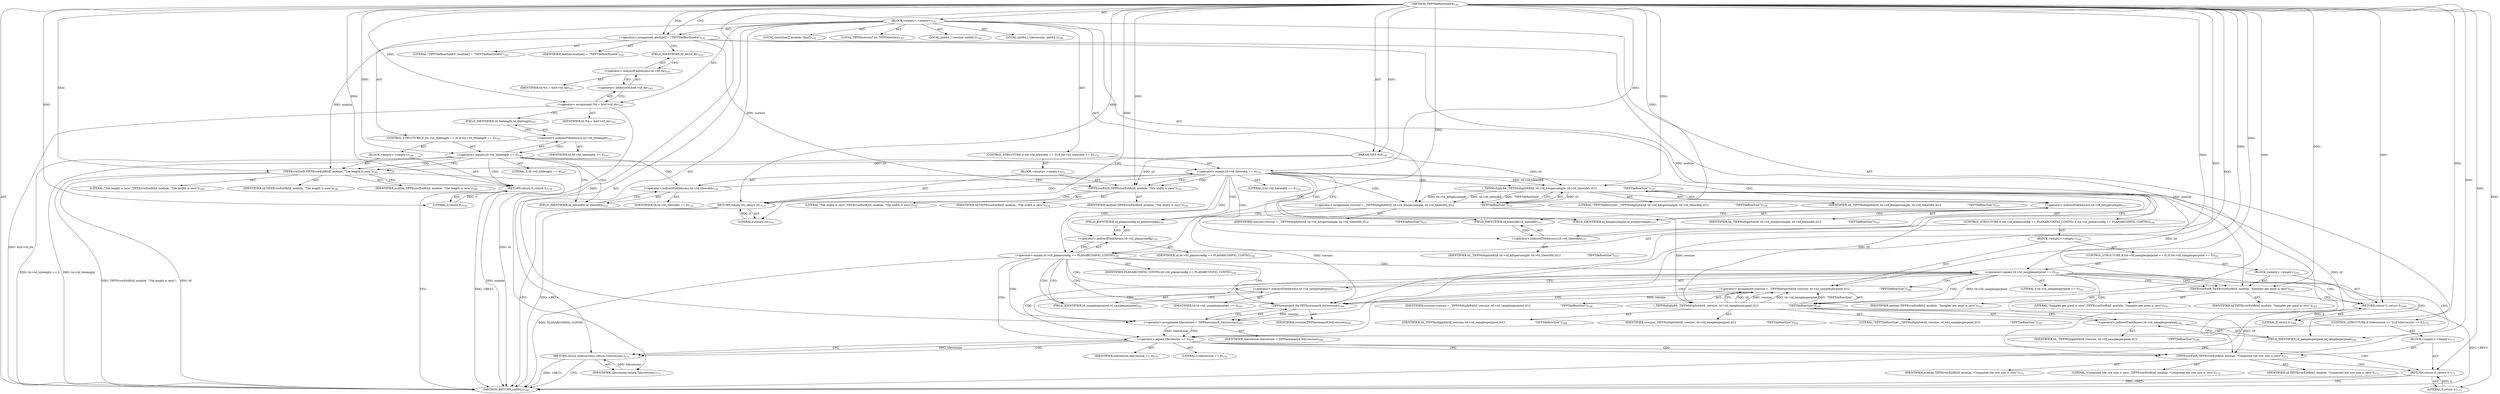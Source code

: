 digraph "TIFFTileRowSize64" {  
"29599" [label = <(METHOD,TIFFTileRowSize64)<SUB>140</SUB>> ]
"29600" [label = <(PARAM,TIFF *tif)<SUB>140</SUB>> ]
"29601" [label = <(BLOCK,&lt;empty&gt;,&lt;empty&gt;)<SUB>141</SUB>> ]
"29602" [label = <(LOCAL,constchar[] module: char[])<SUB>142</SUB>> ]
"29603" [label = <(&lt;operator&gt;.assignment,module[] = &quot;TIFFTileRowSize64&quot;)<SUB>142</SUB>> ]
"29604" [label = <(IDENTIFIER,module,module[] = &quot;TIFFTileRowSize64&quot;)<SUB>142</SUB>> ]
"29605" [label = <(LITERAL,&quot;TIFFTileRowSize64&quot;,module[] = &quot;TIFFTileRowSize64&quot;)<SUB>142</SUB>> ]
"29606" [label = <(LOCAL,TIFFDirectory* td: TIFFDirectory)<SUB>143</SUB>> ]
"29607" [label = <(&lt;operator&gt;.assignment,*td = &amp;tif-&gt;tif_dir)<SUB>143</SUB>> ]
"29608" [label = <(IDENTIFIER,td,*td = &amp;tif-&gt;tif_dir)<SUB>143</SUB>> ]
"29609" [label = <(&lt;operator&gt;.addressOf,&amp;tif-&gt;tif_dir)<SUB>143</SUB>> ]
"29610" [label = <(&lt;operator&gt;.indirectFieldAccess,tif-&gt;tif_dir)<SUB>143</SUB>> ]
"29611" [label = <(IDENTIFIER,tif,*td = &amp;tif-&gt;tif_dir)<SUB>143</SUB>> ]
"29612" [label = <(FIELD_IDENTIFIER,tif_dir,tif_dir)<SUB>143</SUB>> ]
"29613" [label = <(LOCAL,uint64_t rowsize: uint64_t)<SUB>144</SUB>> ]
"29614" [label = <(LOCAL,uint64_t tilerowsize: uint64_t)<SUB>145</SUB>> ]
"29615" [label = <(CONTROL_STRUCTURE,if (td-&gt;td_tilelength == 0),if (td-&gt;td_tilelength == 0))<SUB>147</SUB>> ]
"29616" [label = <(&lt;operator&gt;.equals,td-&gt;td_tilelength == 0)<SUB>147</SUB>> ]
"29617" [label = <(&lt;operator&gt;.indirectFieldAccess,td-&gt;td_tilelength)<SUB>147</SUB>> ]
"29618" [label = <(IDENTIFIER,td,td-&gt;td_tilelength == 0)<SUB>147</SUB>> ]
"29619" [label = <(FIELD_IDENTIFIER,td_tilelength,td_tilelength)<SUB>147</SUB>> ]
"29620" [label = <(LITERAL,0,td-&gt;td_tilelength == 0)<SUB>147</SUB>> ]
"29621" [label = <(BLOCK,&lt;empty&gt;,&lt;empty&gt;)<SUB>148</SUB>> ]
"29622" [label = <(TIFFErrorExtR,TIFFErrorExtR(tif, module, &quot;Tile length is zero&quot;))<SUB>149</SUB>> ]
"29623" [label = <(IDENTIFIER,tif,TIFFErrorExtR(tif, module, &quot;Tile length is zero&quot;))<SUB>149</SUB>> ]
"29624" [label = <(IDENTIFIER,module,TIFFErrorExtR(tif, module, &quot;Tile length is zero&quot;))<SUB>149</SUB>> ]
"29625" [label = <(LITERAL,&quot;Tile length is zero&quot;,TIFFErrorExtR(tif, module, &quot;Tile length is zero&quot;))<SUB>149</SUB>> ]
"29626" [label = <(RETURN,return 0;,return 0;)<SUB>150</SUB>> ]
"29627" [label = <(LITERAL,0,return 0;)<SUB>150</SUB>> ]
"29628" [label = <(CONTROL_STRUCTURE,if (td-&gt;td_tilewidth == 0),if (td-&gt;td_tilewidth == 0))<SUB>152</SUB>> ]
"29629" [label = <(&lt;operator&gt;.equals,td-&gt;td_tilewidth == 0)<SUB>152</SUB>> ]
"29630" [label = <(&lt;operator&gt;.indirectFieldAccess,td-&gt;td_tilewidth)<SUB>152</SUB>> ]
"29631" [label = <(IDENTIFIER,td,td-&gt;td_tilewidth == 0)<SUB>152</SUB>> ]
"29632" [label = <(FIELD_IDENTIFIER,td_tilewidth,td_tilewidth)<SUB>152</SUB>> ]
"29633" [label = <(LITERAL,0,td-&gt;td_tilewidth == 0)<SUB>152</SUB>> ]
"29634" [label = <(BLOCK,&lt;empty&gt;,&lt;empty&gt;)<SUB>153</SUB>> ]
"29635" [label = <(TIFFErrorExtR,TIFFErrorExtR(tif, module, &quot;Tile width is zero&quot;))<SUB>154</SUB>> ]
"29636" [label = <(IDENTIFIER,tif,TIFFErrorExtR(tif, module, &quot;Tile width is zero&quot;))<SUB>154</SUB>> ]
"29637" [label = <(IDENTIFIER,module,TIFFErrorExtR(tif, module, &quot;Tile width is zero&quot;))<SUB>154</SUB>> ]
"29638" [label = <(LITERAL,&quot;Tile width is zero&quot;,TIFFErrorExtR(tif, module, &quot;Tile width is zero&quot;))<SUB>154</SUB>> ]
"29639" [label = <(RETURN,return (0);,return (0);)<SUB>155</SUB>> ]
"29640" [label = <(LITERAL,0,return (0);)<SUB>155</SUB>> ]
"29641" [label = <(&lt;operator&gt;.assignment,rowsize = _TIFFMultiply64(tif, td-&gt;td_bitspersample, td-&gt;td_tilewidth,\012                              &quot;TIFFTileRowSize&quot;))<SUB>157</SUB>> ]
"29642" [label = <(IDENTIFIER,rowsize,rowsize = _TIFFMultiply64(tif, td-&gt;td_bitspersample, td-&gt;td_tilewidth,\012                              &quot;TIFFTileRowSize&quot;))<SUB>157</SUB>> ]
"29643" [label = <(_TIFFMultiply64,_TIFFMultiply64(tif, td-&gt;td_bitspersample, td-&gt;td_tilewidth,\012                              &quot;TIFFTileRowSize&quot;))<SUB>157</SUB>> ]
"29644" [label = <(IDENTIFIER,tif,_TIFFMultiply64(tif, td-&gt;td_bitspersample, td-&gt;td_tilewidth,\012                              &quot;TIFFTileRowSize&quot;))<SUB>157</SUB>> ]
"29645" [label = <(&lt;operator&gt;.indirectFieldAccess,td-&gt;td_bitspersample)<SUB>157</SUB>> ]
"29646" [label = <(IDENTIFIER,td,_TIFFMultiply64(tif, td-&gt;td_bitspersample, td-&gt;td_tilewidth,\012                              &quot;TIFFTileRowSize&quot;))<SUB>157</SUB>> ]
"29647" [label = <(FIELD_IDENTIFIER,td_bitspersample,td_bitspersample)<SUB>157</SUB>> ]
"29648" [label = <(&lt;operator&gt;.indirectFieldAccess,td-&gt;td_tilewidth)<SUB>157</SUB>> ]
"29649" [label = <(IDENTIFIER,td,_TIFFMultiply64(tif, td-&gt;td_bitspersample, td-&gt;td_tilewidth,\012                              &quot;TIFFTileRowSize&quot;))<SUB>157</SUB>> ]
"29650" [label = <(FIELD_IDENTIFIER,td_tilewidth,td_tilewidth)<SUB>157</SUB>> ]
"29651" [label = <(LITERAL,&quot;TIFFTileRowSize&quot;,_TIFFMultiply64(tif, td-&gt;td_bitspersample, td-&gt;td_tilewidth,\012                              &quot;TIFFTileRowSize&quot;))<SUB>158</SUB>> ]
"29652" [label = <(CONTROL_STRUCTURE,if (td-&gt;td_planarconfig == PLANARCONFIG_CONTIG),if (td-&gt;td_planarconfig == PLANARCONFIG_CONTIG))<SUB>159</SUB>> ]
"29653" [label = <(&lt;operator&gt;.equals,td-&gt;td_planarconfig == PLANARCONFIG_CONTIG)<SUB>159</SUB>> ]
"29654" [label = <(&lt;operator&gt;.indirectFieldAccess,td-&gt;td_planarconfig)<SUB>159</SUB>> ]
"29655" [label = <(IDENTIFIER,td,td-&gt;td_planarconfig == PLANARCONFIG_CONTIG)<SUB>159</SUB>> ]
"29656" [label = <(FIELD_IDENTIFIER,td_planarconfig,td_planarconfig)<SUB>159</SUB>> ]
"29657" [label = <(IDENTIFIER,PLANARCONFIG_CONTIG,td-&gt;td_planarconfig == PLANARCONFIG_CONTIG)<SUB>159</SUB>> ]
"29658" [label = <(BLOCK,&lt;empty&gt;,&lt;empty&gt;)<SUB>160</SUB>> ]
"29659" [label = <(CONTROL_STRUCTURE,if (td-&gt;td_samplesperpixel == 0),if (td-&gt;td_samplesperpixel == 0))<SUB>161</SUB>> ]
"29660" [label = <(&lt;operator&gt;.equals,td-&gt;td_samplesperpixel == 0)<SUB>161</SUB>> ]
"29661" [label = <(&lt;operator&gt;.indirectFieldAccess,td-&gt;td_samplesperpixel)<SUB>161</SUB>> ]
"29662" [label = <(IDENTIFIER,td,td-&gt;td_samplesperpixel == 0)<SUB>161</SUB>> ]
"29663" [label = <(FIELD_IDENTIFIER,td_samplesperpixel,td_samplesperpixel)<SUB>161</SUB>> ]
"29664" [label = <(LITERAL,0,td-&gt;td_samplesperpixel == 0)<SUB>161</SUB>> ]
"29665" [label = <(BLOCK,&lt;empty&gt;,&lt;empty&gt;)<SUB>162</SUB>> ]
"29666" [label = <(TIFFErrorExtR,TIFFErrorExtR(tif, module, &quot;Samples per pixel is zero&quot;))<SUB>163</SUB>> ]
"29667" [label = <(IDENTIFIER,tif,TIFFErrorExtR(tif, module, &quot;Samples per pixel is zero&quot;))<SUB>163</SUB>> ]
"29668" [label = <(IDENTIFIER,module,TIFFErrorExtR(tif, module, &quot;Samples per pixel is zero&quot;))<SUB>163</SUB>> ]
"29669" [label = <(LITERAL,&quot;Samples per pixel is zero&quot;,TIFFErrorExtR(tif, module, &quot;Samples per pixel is zero&quot;))<SUB>163</SUB>> ]
"29670" [label = <(RETURN,return 0;,return 0;)<SUB>164</SUB>> ]
"29671" [label = <(LITERAL,0,return 0;)<SUB>164</SUB>> ]
"29672" [label = <(&lt;operator&gt;.assignment,rowsize = _TIFFMultiply64(tif, rowsize, td-&gt;td_samplesperpixel,\012                                  &quot;TIFFTileRowSize&quot;))<SUB>166</SUB>> ]
"29673" [label = <(IDENTIFIER,rowsize,rowsize = _TIFFMultiply64(tif, rowsize, td-&gt;td_samplesperpixel,\012                                  &quot;TIFFTileRowSize&quot;))<SUB>166</SUB>> ]
"29674" [label = <(_TIFFMultiply64,_TIFFMultiply64(tif, rowsize, td-&gt;td_samplesperpixel,\012                                  &quot;TIFFTileRowSize&quot;))<SUB>166</SUB>> ]
"29675" [label = <(IDENTIFIER,tif,_TIFFMultiply64(tif, rowsize, td-&gt;td_samplesperpixel,\012                                  &quot;TIFFTileRowSize&quot;))<SUB>166</SUB>> ]
"29676" [label = <(IDENTIFIER,rowsize,_TIFFMultiply64(tif, rowsize, td-&gt;td_samplesperpixel,\012                                  &quot;TIFFTileRowSize&quot;))<SUB>166</SUB>> ]
"29677" [label = <(&lt;operator&gt;.indirectFieldAccess,td-&gt;td_samplesperpixel)<SUB>166</SUB>> ]
"29678" [label = <(IDENTIFIER,td,_TIFFMultiply64(tif, rowsize, td-&gt;td_samplesperpixel,\012                                  &quot;TIFFTileRowSize&quot;))<SUB>166</SUB>> ]
"29679" [label = <(FIELD_IDENTIFIER,td_samplesperpixel,td_samplesperpixel)<SUB>166</SUB>> ]
"29680" [label = <(LITERAL,&quot;TIFFTileRowSize&quot;,_TIFFMultiply64(tif, rowsize, td-&gt;td_samplesperpixel,\012                                  &quot;TIFFTileRowSize&quot;))<SUB>167</SUB>> ]
"29681" [label = <(&lt;operator&gt;.assignment,tilerowsize = TIFFhowmany8_64(rowsize))<SUB>169</SUB>> ]
"29682" [label = <(IDENTIFIER,tilerowsize,tilerowsize = TIFFhowmany8_64(rowsize))<SUB>169</SUB>> ]
"29683" [label = <(TIFFhowmany8_64,TIFFhowmany8_64(rowsize))<SUB>169</SUB>> ]
"29684" [label = <(IDENTIFIER,rowsize,TIFFhowmany8_64(rowsize))<SUB>169</SUB>> ]
"29685" [label = <(CONTROL_STRUCTURE,if (tilerowsize == 0),if (tilerowsize == 0))<SUB>170</SUB>> ]
"29686" [label = <(&lt;operator&gt;.equals,tilerowsize == 0)<SUB>170</SUB>> ]
"29687" [label = <(IDENTIFIER,tilerowsize,tilerowsize == 0)<SUB>170</SUB>> ]
"29688" [label = <(LITERAL,0,tilerowsize == 0)<SUB>170</SUB>> ]
"29689" [label = <(BLOCK,&lt;empty&gt;,&lt;empty&gt;)<SUB>171</SUB>> ]
"29690" [label = <(TIFFErrorExtR,TIFFErrorExtR(tif, module, &quot;Computed tile row size is zero&quot;))<SUB>172</SUB>> ]
"29691" [label = <(IDENTIFIER,tif,TIFFErrorExtR(tif, module, &quot;Computed tile row size is zero&quot;))<SUB>172</SUB>> ]
"29692" [label = <(IDENTIFIER,module,TIFFErrorExtR(tif, module, &quot;Computed tile row size is zero&quot;))<SUB>172</SUB>> ]
"29693" [label = <(LITERAL,&quot;Computed tile row size is zero&quot;,TIFFErrorExtR(tif, module, &quot;Computed tile row size is zero&quot;))<SUB>172</SUB>> ]
"29694" [label = <(RETURN,return 0;,return 0;)<SUB>173</SUB>> ]
"29695" [label = <(LITERAL,0,return 0;)<SUB>173</SUB>> ]
"29696" [label = <(RETURN,return (tilerowsize);,return (tilerowsize);)<SUB>175</SUB>> ]
"29697" [label = <(IDENTIFIER,tilerowsize,return (tilerowsize);)<SUB>175</SUB>> ]
"29698" [label = <(METHOD_RETURN,uint64_t)<SUB>140</SUB>> ]
  "29599" -> "29600"  [ label = "AST: "] 
  "29599" -> "29601"  [ label = "AST: "] 
  "29599" -> "29698"  [ label = "AST: "] 
  "29601" -> "29602"  [ label = "AST: "] 
  "29601" -> "29603"  [ label = "AST: "] 
  "29601" -> "29606"  [ label = "AST: "] 
  "29601" -> "29607"  [ label = "AST: "] 
  "29601" -> "29613"  [ label = "AST: "] 
  "29601" -> "29614"  [ label = "AST: "] 
  "29601" -> "29615"  [ label = "AST: "] 
  "29601" -> "29628"  [ label = "AST: "] 
  "29601" -> "29641"  [ label = "AST: "] 
  "29601" -> "29652"  [ label = "AST: "] 
  "29601" -> "29681"  [ label = "AST: "] 
  "29601" -> "29685"  [ label = "AST: "] 
  "29601" -> "29696"  [ label = "AST: "] 
  "29603" -> "29604"  [ label = "AST: "] 
  "29603" -> "29605"  [ label = "AST: "] 
  "29607" -> "29608"  [ label = "AST: "] 
  "29607" -> "29609"  [ label = "AST: "] 
  "29609" -> "29610"  [ label = "AST: "] 
  "29610" -> "29611"  [ label = "AST: "] 
  "29610" -> "29612"  [ label = "AST: "] 
  "29615" -> "29616"  [ label = "AST: "] 
  "29615" -> "29621"  [ label = "AST: "] 
  "29616" -> "29617"  [ label = "AST: "] 
  "29616" -> "29620"  [ label = "AST: "] 
  "29617" -> "29618"  [ label = "AST: "] 
  "29617" -> "29619"  [ label = "AST: "] 
  "29621" -> "29622"  [ label = "AST: "] 
  "29621" -> "29626"  [ label = "AST: "] 
  "29622" -> "29623"  [ label = "AST: "] 
  "29622" -> "29624"  [ label = "AST: "] 
  "29622" -> "29625"  [ label = "AST: "] 
  "29626" -> "29627"  [ label = "AST: "] 
  "29628" -> "29629"  [ label = "AST: "] 
  "29628" -> "29634"  [ label = "AST: "] 
  "29629" -> "29630"  [ label = "AST: "] 
  "29629" -> "29633"  [ label = "AST: "] 
  "29630" -> "29631"  [ label = "AST: "] 
  "29630" -> "29632"  [ label = "AST: "] 
  "29634" -> "29635"  [ label = "AST: "] 
  "29634" -> "29639"  [ label = "AST: "] 
  "29635" -> "29636"  [ label = "AST: "] 
  "29635" -> "29637"  [ label = "AST: "] 
  "29635" -> "29638"  [ label = "AST: "] 
  "29639" -> "29640"  [ label = "AST: "] 
  "29641" -> "29642"  [ label = "AST: "] 
  "29641" -> "29643"  [ label = "AST: "] 
  "29643" -> "29644"  [ label = "AST: "] 
  "29643" -> "29645"  [ label = "AST: "] 
  "29643" -> "29648"  [ label = "AST: "] 
  "29643" -> "29651"  [ label = "AST: "] 
  "29645" -> "29646"  [ label = "AST: "] 
  "29645" -> "29647"  [ label = "AST: "] 
  "29648" -> "29649"  [ label = "AST: "] 
  "29648" -> "29650"  [ label = "AST: "] 
  "29652" -> "29653"  [ label = "AST: "] 
  "29652" -> "29658"  [ label = "AST: "] 
  "29653" -> "29654"  [ label = "AST: "] 
  "29653" -> "29657"  [ label = "AST: "] 
  "29654" -> "29655"  [ label = "AST: "] 
  "29654" -> "29656"  [ label = "AST: "] 
  "29658" -> "29659"  [ label = "AST: "] 
  "29658" -> "29672"  [ label = "AST: "] 
  "29659" -> "29660"  [ label = "AST: "] 
  "29659" -> "29665"  [ label = "AST: "] 
  "29660" -> "29661"  [ label = "AST: "] 
  "29660" -> "29664"  [ label = "AST: "] 
  "29661" -> "29662"  [ label = "AST: "] 
  "29661" -> "29663"  [ label = "AST: "] 
  "29665" -> "29666"  [ label = "AST: "] 
  "29665" -> "29670"  [ label = "AST: "] 
  "29666" -> "29667"  [ label = "AST: "] 
  "29666" -> "29668"  [ label = "AST: "] 
  "29666" -> "29669"  [ label = "AST: "] 
  "29670" -> "29671"  [ label = "AST: "] 
  "29672" -> "29673"  [ label = "AST: "] 
  "29672" -> "29674"  [ label = "AST: "] 
  "29674" -> "29675"  [ label = "AST: "] 
  "29674" -> "29676"  [ label = "AST: "] 
  "29674" -> "29677"  [ label = "AST: "] 
  "29674" -> "29680"  [ label = "AST: "] 
  "29677" -> "29678"  [ label = "AST: "] 
  "29677" -> "29679"  [ label = "AST: "] 
  "29681" -> "29682"  [ label = "AST: "] 
  "29681" -> "29683"  [ label = "AST: "] 
  "29683" -> "29684"  [ label = "AST: "] 
  "29685" -> "29686"  [ label = "AST: "] 
  "29685" -> "29689"  [ label = "AST: "] 
  "29686" -> "29687"  [ label = "AST: "] 
  "29686" -> "29688"  [ label = "AST: "] 
  "29689" -> "29690"  [ label = "AST: "] 
  "29689" -> "29694"  [ label = "AST: "] 
  "29690" -> "29691"  [ label = "AST: "] 
  "29690" -> "29692"  [ label = "AST: "] 
  "29690" -> "29693"  [ label = "AST: "] 
  "29694" -> "29695"  [ label = "AST: "] 
  "29696" -> "29697"  [ label = "AST: "] 
  "29603" -> "29612"  [ label = "CFG: "] 
  "29607" -> "29619"  [ label = "CFG: "] 
  "29641" -> "29656"  [ label = "CFG: "] 
  "29681" -> "29686"  [ label = "CFG: "] 
  "29696" -> "29698"  [ label = "CFG: "] 
  "29609" -> "29607"  [ label = "CFG: "] 
  "29616" -> "29622"  [ label = "CFG: "] 
  "29616" -> "29632"  [ label = "CFG: "] 
  "29629" -> "29635"  [ label = "CFG: "] 
  "29629" -> "29647"  [ label = "CFG: "] 
  "29643" -> "29641"  [ label = "CFG: "] 
  "29653" -> "29663"  [ label = "CFG: "] 
  "29653" -> "29683"  [ label = "CFG: "] 
  "29683" -> "29681"  [ label = "CFG: "] 
  "29686" -> "29690"  [ label = "CFG: "] 
  "29686" -> "29696"  [ label = "CFG: "] 
  "29610" -> "29609"  [ label = "CFG: "] 
  "29617" -> "29616"  [ label = "CFG: "] 
  "29622" -> "29626"  [ label = "CFG: "] 
  "29626" -> "29698"  [ label = "CFG: "] 
  "29630" -> "29629"  [ label = "CFG: "] 
  "29635" -> "29639"  [ label = "CFG: "] 
  "29639" -> "29698"  [ label = "CFG: "] 
  "29645" -> "29650"  [ label = "CFG: "] 
  "29648" -> "29643"  [ label = "CFG: "] 
  "29654" -> "29653"  [ label = "CFG: "] 
  "29672" -> "29683"  [ label = "CFG: "] 
  "29690" -> "29694"  [ label = "CFG: "] 
  "29694" -> "29698"  [ label = "CFG: "] 
  "29612" -> "29610"  [ label = "CFG: "] 
  "29619" -> "29617"  [ label = "CFG: "] 
  "29632" -> "29630"  [ label = "CFG: "] 
  "29647" -> "29645"  [ label = "CFG: "] 
  "29650" -> "29648"  [ label = "CFG: "] 
  "29656" -> "29654"  [ label = "CFG: "] 
  "29660" -> "29666"  [ label = "CFG: "] 
  "29660" -> "29679"  [ label = "CFG: "] 
  "29674" -> "29672"  [ label = "CFG: "] 
  "29661" -> "29660"  [ label = "CFG: "] 
  "29666" -> "29670"  [ label = "CFG: "] 
  "29670" -> "29698"  [ label = "CFG: "] 
  "29677" -> "29674"  [ label = "CFG: "] 
  "29663" -> "29661"  [ label = "CFG: "] 
  "29679" -> "29677"  [ label = "CFG: "] 
  "29599" -> "29603"  [ label = "CFG: "] 
  "29696" -> "29698"  [ label = "DDG: &lt;RET&gt;"] 
  "29626" -> "29698"  [ label = "DDG: &lt;RET&gt;"] 
  "29694" -> "29698"  [ label = "DDG: &lt;RET&gt;"] 
  "29639" -> "29698"  [ label = "DDG: &lt;RET&gt;"] 
  "29670" -> "29698"  [ label = "DDG: &lt;RET&gt;"] 
  "29607" -> "29698"  [ label = "DDG: td"] 
  "29607" -> "29698"  [ label = "DDG: &amp;tif-&gt;tif_dir"] 
  "29616" -> "29698"  [ label = "DDG: td-&gt;td_tilelength"] 
  "29616" -> "29698"  [ label = "DDG: td-&gt;td_tilelength == 0"] 
  "29622" -> "29698"  [ label = "DDG: tif"] 
  "29622" -> "29698"  [ label = "DDG: module"] 
  "29622" -> "29698"  [ label = "DDG: TIFFErrorExtR(tif, module, &quot;Tile length is zero&quot;)"] 
  "29653" -> "29698"  [ label = "DDG: PLANARCONFIG_CONTIG"] 
  "29599" -> "29600"  [ label = "DDG: "] 
  "29599" -> "29603"  [ label = "DDG: "] 
  "29643" -> "29641"  [ label = "DDG: tif"] 
  "29643" -> "29641"  [ label = "DDG: td-&gt;td_bitspersample"] 
  "29643" -> "29641"  [ label = "DDG: td-&gt;td_tilewidth"] 
  "29643" -> "29641"  [ label = "DDG: &quot;TIFFTileRowSize&quot;"] 
  "29683" -> "29681"  [ label = "DDG: rowsize"] 
  "29697" -> "29696"  [ label = "DDG: tilerowsize"] 
  "29686" -> "29696"  [ label = "DDG: tilerowsize"] 
  "29599" -> "29607"  [ label = "DDG: "] 
  "29599" -> "29641"  [ label = "DDG: "] 
  "29599" -> "29681"  [ label = "DDG: "] 
  "29599" -> "29697"  [ label = "DDG: "] 
  "29599" -> "29616"  [ label = "DDG: "] 
  "29627" -> "29626"  [ label = "DDG: 0"] 
  "29599" -> "29626"  [ label = "DDG: "] 
  "29599" -> "29629"  [ label = "DDG: "] 
  "29640" -> "29639"  [ label = "DDG: 0"] 
  "29599" -> "29639"  [ label = "DDG: "] 
  "29600" -> "29643"  [ label = "DDG: tif"] 
  "29599" -> "29643"  [ label = "DDG: "] 
  "29629" -> "29643"  [ label = "DDG: td-&gt;td_tilewidth"] 
  "29599" -> "29653"  [ label = "DDG: "] 
  "29674" -> "29672"  [ label = "DDG: tif"] 
  "29674" -> "29672"  [ label = "DDG: rowsize"] 
  "29674" -> "29672"  [ label = "DDG: td-&gt;td_samplesperpixel"] 
  "29674" -> "29672"  [ label = "DDG: &quot;TIFFTileRowSize&quot;"] 
  "29641" -> "29683"  [ label = "DDG: rowsize"] 
  "29672" -> "29683"  [ label = "DDG: rowsize"] 
  "29599" -> "29683"  [ label = "DDG: "] 
  "29681" -> "29686"  [ label = "DDG: tilerowsize"] 
  "29599" -> "29686"  [ label = "DDG: "] 
  "29695" -> "29694"  [ label = "DDG: 0"] 
  "29599" -> "29694"  [ label = "DDG: "] 
  "29600" -> "29622"  [ label = "DDG: tif"] 
  "29599" -> "29622"  [ label = "DDG: "] 
  "29603" -> "29622"  [ label = "DDG: module"] 
  "29599" -> "29627"  [ label = "DDG: "] 
  "29600" -> "29635"  [ label = "DDG: tif"] 
  "29599" -> "29635"  [ label = "DDG: "] 
  "29603" -> "29635"  [ label = "DDG: module"] 
  "29599" -> "29640"  [ label = "DDG: "] 
  "29599" -> "29672"  [ label = "DDG: "] 
  "29643" -> "29690"  [ label = "DDG: tif"] 
  "29674" -> "29690"  [ label = "DDG: tif"] 
  "29599" -> "29690"  [ label = "DDG: "] 
  "29603" -> "29690"  [ label = "DDG: module"] 
  "29599" -> "29695"  [ label = "DDG: "] 
  "29599" -> "29660"  [ label = "DDG: "] 
  "29671" -> "29670"  [ label = "DDG: 0"] 
  "29599" -> "29670"  [ label = "DDG: "] 
  "29643" -> "29674"  [ label = "DDG: tif"] 
  "29599" -> "29674"  [ label = "DDG: "] 
  "29641" -> "29674"  [ label = "DDG: rowsize"] 
  "29660" -> "29674"  [ label = "DDG: td-&gt;td_samplesperpixel"] 
  "29643" -> "29666"  [ label = "DDG: tif"] 
  "29599" -> "29666"  [ label = "DDG: "] 
  "29603" -> "29666"  [ label = "DDG: module"] 
  "29599" -> "29671"  [ label = "DDG: "] 
  "29616" -> "29632"  [ label = "CDG: "] 
  "29616" -> "29626"  [ label = "CDG: "] 
  "29616" -> "29630"  [ label = "CDG: "] 
  "29616" -> "29622"  [ label = "CDG: "] 
  "29616" -> "29629"  [ label = "CDG: "] 
  "29629" -> "29650"  [ label = "CDG: "] 
  "29629" -> "29641"  [ label = "CDG: "] 
  "29629" -> "29645"  [ label = "CDG: "] 
  "29629" -> "29653"  [ label = "CDG: "] 
  "29629" -> "29635"  [ label = "CDG: "] 
  "29629" -> "29654"  [ label = "CDG: "] 
  "29629" -> "29639"  [ label = "CDG: "] 
  "29629" -> "29643"  [ label = "CDG: "] 
  "29629" -> "29647"  [ label = "CDG: "] 
  "29629" -> "29648"  [ label = "CDG: "] 
  "29629" -> "29656"  [ label = "CDG: "] 
  "29653" -> "29663"  [ label = "CDG: "] 
  "29653" -> "29660"  [ label = "CDG: "] 
  "29653" -> "29683"  [ label = "CDG: "] 
  "29653" -> "29681"  [ label = "CDG: "] 
  "29653" -> "29686"  [ label = "CDG: "] 
  "29653" -> "29661"  [ label = "CDG: "] 
  "29686" -> "29690"  [ label = "CDG: "] 
  "29686" -> "29694"  [ label = "CDG: "] 
  "29686" -> "29696"  [ label = "CDG: "] 
  "29660" -> "29670"  [ label = "CDG: "] 
  "29660" -> "29666"  [ label = "CDG: "] 
  "29660" -> "29683"  [ label = "CDG: "] 
  "29660" -> "29681"  [ label = "CDG: "] 
  "29660" -> "29672"  [ label = "CDG: "] 
  "29660" -> "29686"  [ label = "CDG: "] 
  "29660" -> "29674"  [ label = "CDG: "] 
  "29660" -> "29677"  [ label = "CDG: "] 
  "29660" -> "29679"  [ label = "CDG: "] 
}
